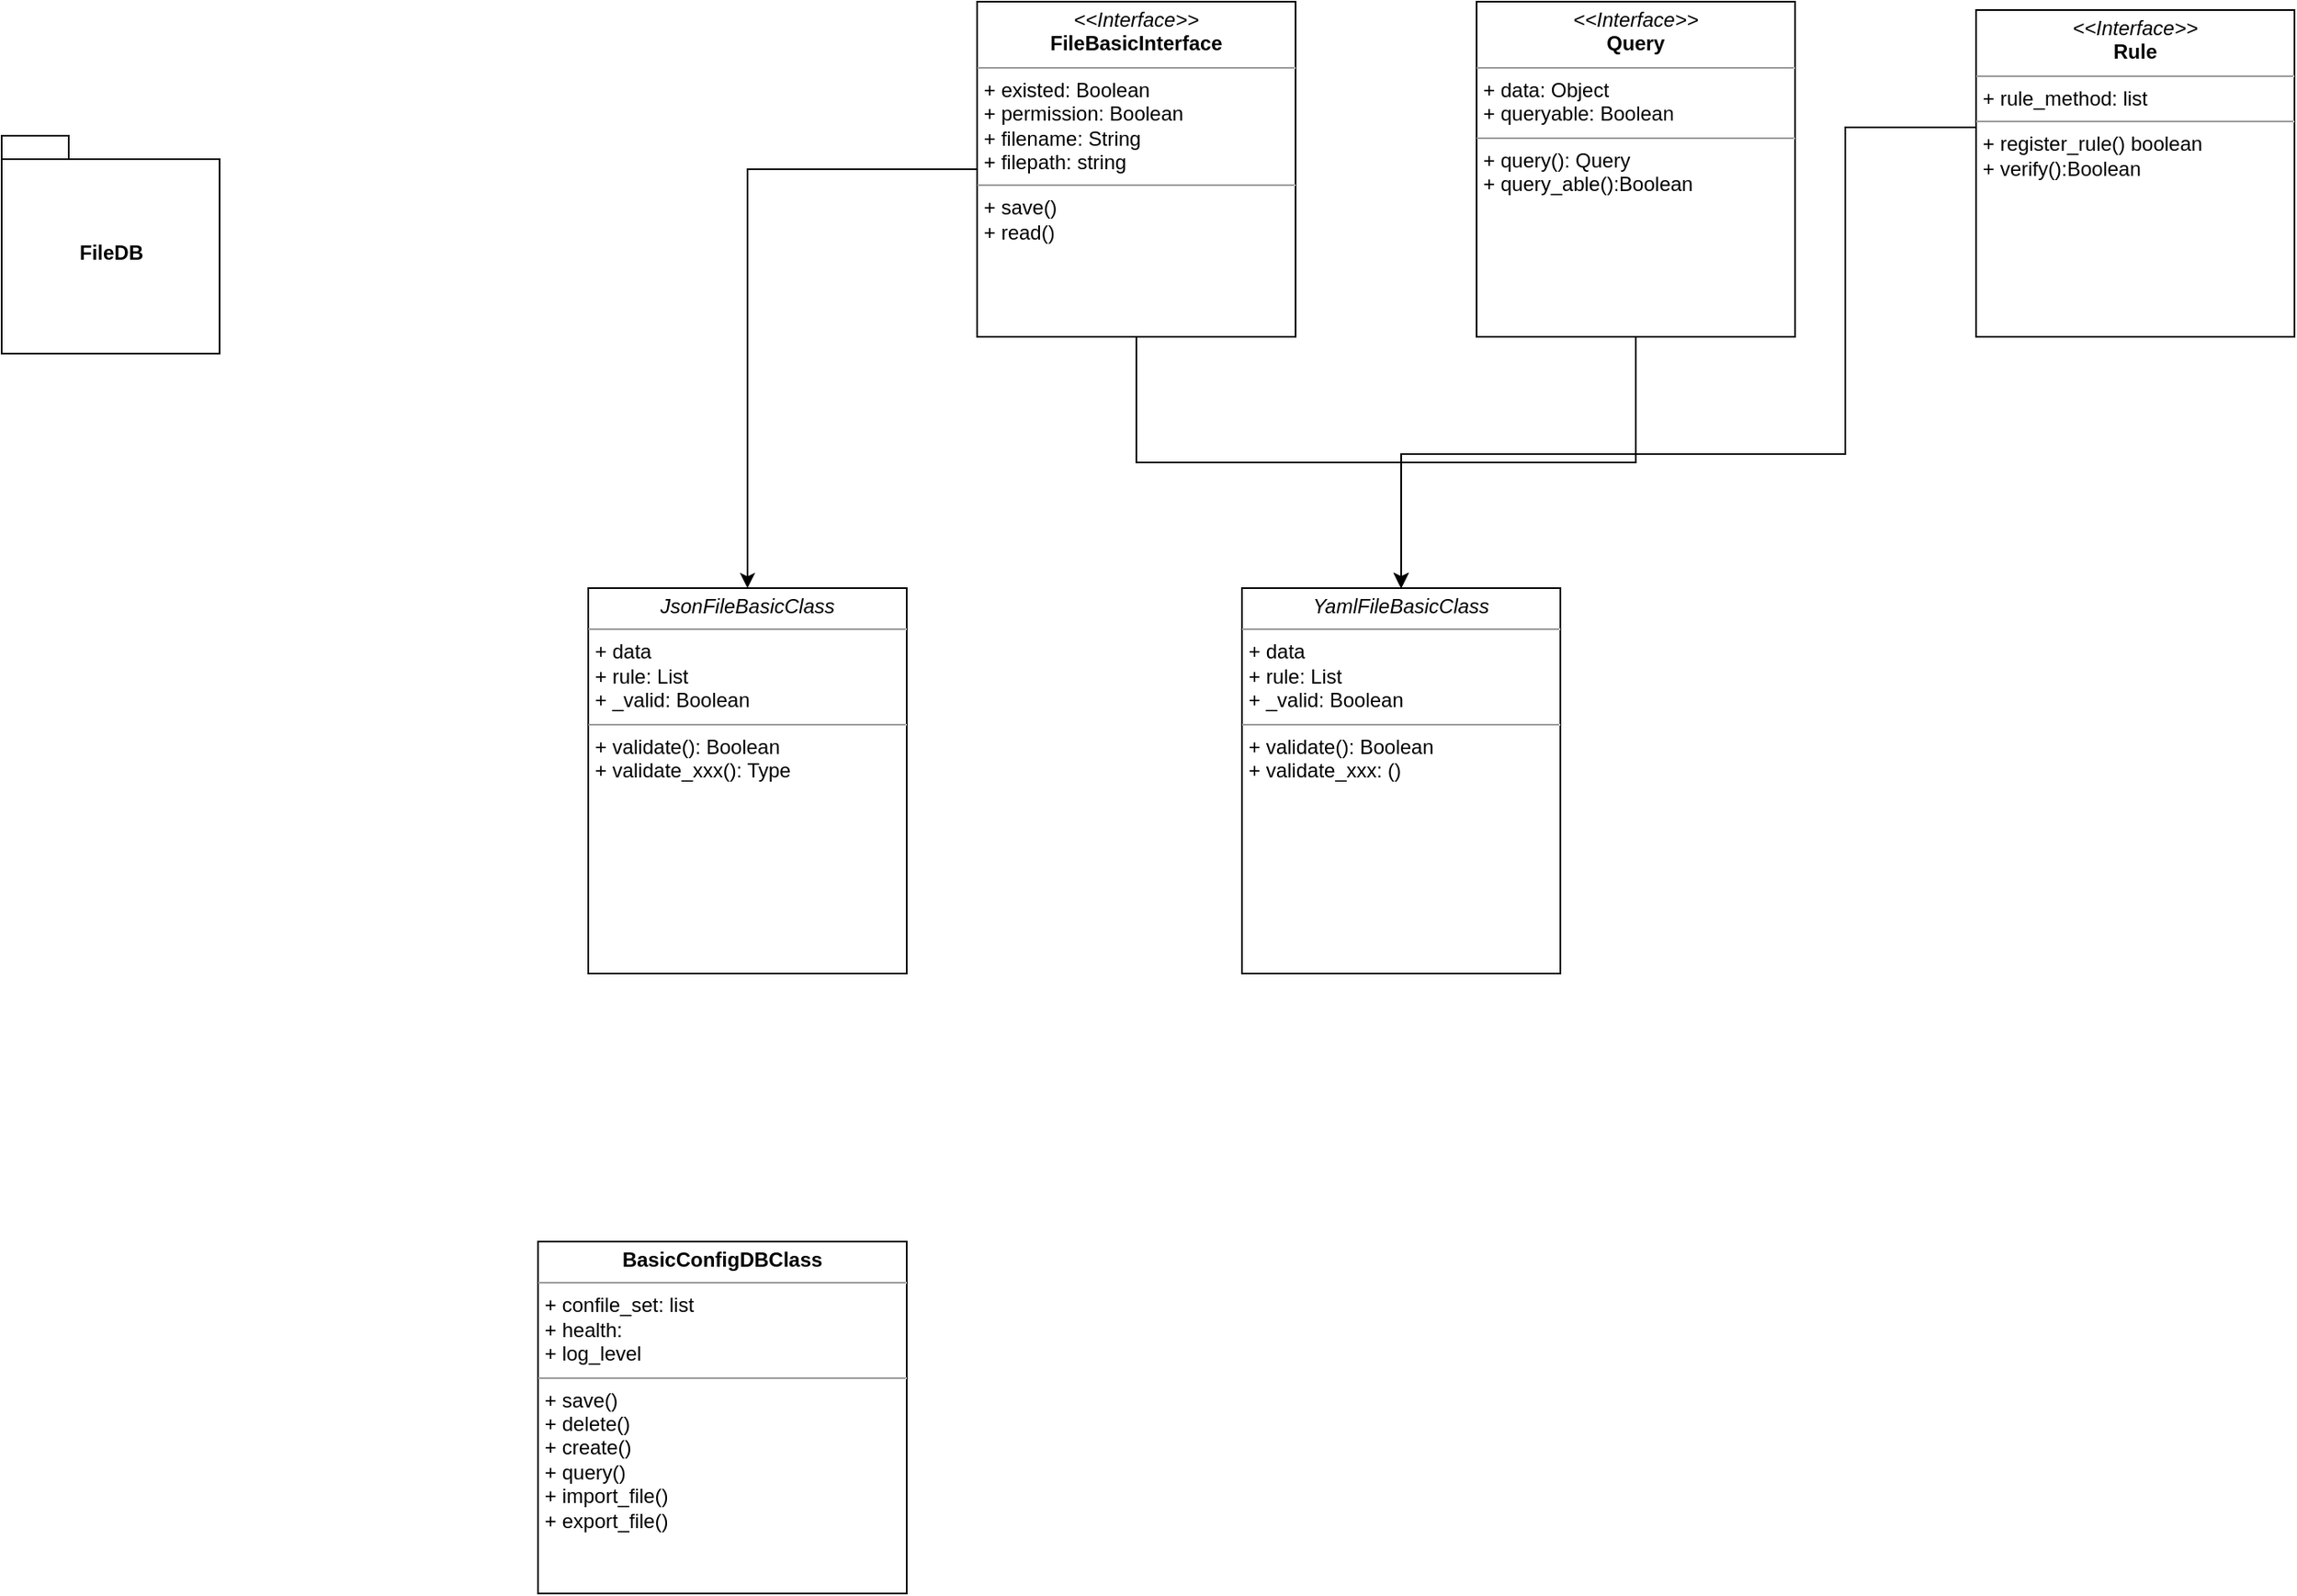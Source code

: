<mxfile version="12.2.4" pages="1"><diagram id="KiWvyhx3WY112VNSgc0o" name="Page-1"><mxGraphModel dx="2373" dy="900" grid="1" gridSize="10" guides="1" tooltips="1" connect="1" arrows="1" fold="1" page="1" pageScale="1" pageWidth="827" pageHeight="1169" math="0" shadow="0"><root><mxCell id="0"/><mxCell id="1" parent="0"/><mxCell id="3" value="FileDB" style="shape=folder;fontStyle=1;spacingTop=10;tabWidth=40;tabHeight=14;tabPosition=left;html=1;" parent="1" vertex="1"><mxGeometry x="110" y="170" width="130" height="130" as="geometry"/></mxCell><mxCell id="9" style="edgeStyle=orthogonalEdgeStyle;rounded=0;orthogonalLoop=1;jettySize=auto;html=1;entryX=0.5;entryY=0;entryDx=0;entryDy=0;" parent="1" source="7" edge="1" target="10"><mxGeometry relative="1" as="geometry"><mxPoint x="537.333" y="340" as="targetPoint"/></mxGeometry></mxCell><mxCell id="12" style="edgeStyle=orthogonalEdgeStyle;rounded=0;orthogonalLoop=1;jettySize=auto;html=1;entryX=0.5;entryY=0;entryDx=0;entryDy=0;" parent="1" source="7" target="11" edge="1"><mxGeometry relative="1" as="geometry"><mxPoint x="787" y="352" as="targetPoint"/><Array as="points"/></mxGeometry></mxCell><mxCell id="7" value="&lt;p style=&quot;margin: 0px ; margin-top: 4px ; text-align: center&quot;&gt;&lt;i&gt;&amp;lt;&amp;lt;Interface&amp;gt;&amp;gt;&lt;/i&gt;&lt;br&gt;&lt;b&gt;FileBasicInterface&lt;/b&gt;&lt;/p&gt;&lt;hr size=&quot;1&quot;&gt;&lt;p style=&quot;margin: 0px ; margin-left: 4px&quot;&gt;+ existed: Boolean&lt;br&gt;+ permission: Boolean&lt;/p&gt;&lt;p style=&quot;margin: 0px ; margin-left: 4px&quot;&gt;+ filename: String&lt;/p&gt;&lt;p style=&quot;margin: 0px ; margin-left: 4px&quot;&gt;+ filepath: string&lt;/p&gt;&lt;hr size=&quot;1&quot;&gt;&lt;p style=&quot;margin: 0px ; margin-left: 4px&quot;&gt;+ save()&lt;/p&gt;&lt;p style=&quot;margin: 0px ; margin-left: 4px&quot;&gt;+ read()&lt;/p&gt;" style="verticalAlign=top;align=left;overflow=fill;fontSize=12;fontFamily=Helvetica;html=1;" parent="1" vertex="1"><mxGeometry x="692" y="90" width="190" height="200" as="geometry"/></mxCell><mxCell id="10" value="&lt;p style=&quot;margin: 0px ; margin-top: 4px ; text-align: center&quot;&gt;&lt;i&gt;JsonFileBasicClass&lt;/i&gt;&lt;/p&gt;&lt;hr size=&quot;1&quot;&gt;&lt;p style=&quot;margin: 0px ; margin-left: 4px&quot;&gt;&lt;span&gt;+ data&lt;/span&gt;&lt;/p&gt;&lt;p style=&quot;margin: 0px ; margin-left: 4px&quot;&gt;&lt;span&gt;+ rule: List&lt;/span&gt;&lt;br&gt;&lt;/p&gt;&lt;p style=&quot;margin: 0px ; margin-left: 4px&quot;&gt;+ _valid: Boolean&lt;/p&gt;&lt;hr size=&quot;1&quot;&gt;&lt;p style=&quot;margin: 0px ; margin-left: 4px&quot;&gt;+ validate(): Boolean&lt;br&gt;+ validate_xxx(): Type&lt;/p&gt;" style="verticalAlign=top;align=left;overflow=fill;fontSize=12;fontFamily=Helvetica;html=1;" parent="1" vertex="1"><mxGeometry x="460" y="440" width="190" height="230" as="geometry"/></mxCell><mxCell id="11" value="&lt;p style=&quot;margin: 0px ; margin-top: 4px ; text-align: center&quot;&gt;&lt;i&gt;YamlFileBasicClass&lt;/i&gt;&lt;/p&gt;&lt;hr size=&quot;1&quot;&gt;&lt;p style=&quot;margin: 0px ; margin-left: 4px&quot;&gt;&lt;span&gt;+ data&lt;/span&gt;&lt;/p&gt;&lt;p style=&quot;margin: 0px ; margin-left: 4px&quot;&gt;&lt;span&gt;+ rule: List&lt;/span&gt;&lt;br&gt;&lt;/p&gt;&lt;p style=&quot;margin: 0px ; margin-left: 4px&quot;&gt;+ _valid: Boolean&lt;/p&gt;&lt;hr size=&quot;1&quot;&gt;&lt;p style=&quot;margin: 0px ; margin-left: 4px&quot;&gt;+ validate(): Boolean&lt;br&gt;+ validate_xxx: ()&lt;/p&gt;" style="verticalAlign=top;align=left;overflow=fill;fontSize=12;fontFamily=Helvetica;html=1;" parent="1" vertex="1"><mxGeometry x="850" y="440" width="190" height="230" as="geometry"/></mxCell><mxCell id="13" style="edgeStyle=orthogonalEdgeStyle;rounded=0;orthogonalLoop=1;jettySize=auto;html=1;exitX=0.5;exitY=1;exitDx=0;exitDy=0;" edge="1" parent="1" source="11" target="11"><mxGeometry relative="1" as="geometry"/></mxCell><mxCell id="19" style="edgeStyle=orthogonalEdgeStyle;rounded=0;orthogonalLoop=1;jettySize=auto;html=1;" edge="1" parent="1" source="14" target="11"><mxGeometry relative="1" as="geometry"/></mxCell><mxCell id="14" value="&lt;p style=&quot;margin: 0px ; margin-top: 4px ; text-align: center&quot;&gt;&lt;i&gt;&amp;lt;&amp;lt;Interface&amp;gt;&amp;gt;&lt;/i&gt;&lt;br&gt;&lt;b&gt;Query&lt;/b&gt;&lt;/p&gt;&lt;hr size=&quot;1&quot;&gt;&lt;p style=&quot;margin: 0px ; margin-left: 4px&quot;&gt;+ data: Object&lt;br&gt;+ queryable: Boolean&lt;/p&gt;&lt;hr size=&quot;1&quot;&gt;&lt;p style=&quot;margin: 0px ; margin-left: 4px&quot;&gt;+ query(): Query&lt;br&gt;+ query_able():Boolean&amp;nbsp;&lt;/p&gt;" style="verticalAlign=top;align=left;overflow=fill;fontSize=12;fontFamily=Helvetica;html=1;" vertex="1" parent="1"><mxGeometry x="990" y="90" width="190" height="200" as="geometry"/></mxCell><mxCell id="17" value="&lt;p style=&quot;margin: 0px ; margin-top: 4px ; text-align: center&quot;&gt;&lt;b&gt;BasicConfigDBClass&lt;/b&gt;&lt;/p&gt;&lt;hr size=&quot;1&quot;&gt;&lt;p style=&quot;margin: 0px ; margin-left: 4px&quot;&gt;+ confile_set: list&lt;/p&gt;&lt;p style=&quot;margin: 0px ; margin-left: 4px&quot;&gt;+ health:&amp;nbsp;&lt;/p&gt;&lt;p style=&quot;margin: 0px ; margin-left: 4px&quot;&gt;+ log_level&lt;/p&gt;&lt;hr size=&quot;1&quot;&gt;&lt;p style=&quot;margin: 0px ; margin-left: 4px&quot;&gt;+ save()&lt;/p&gt;&lt;p style=&quot;margin: 0px ; margin-left: 4px&quot;&gt;+ delete()&lt;/p&gt;&lt;p style=&quot;margin: 0px ; margin-left: 4px&quot;&gt;+ create()&lt;/p&gt;&lt;p style=&quot;margin: 0px ; margin-left: 4px&quot;&gt;+ query()&lt;/p&gt;&lt;p style=&quot;margin: 0px ; margin-left: 4px&quot;&gt;+ import_file()&lt;/p&gt;&lt;p style=&quot;margin: 0px ; margin-left: 4px&quot;&gt;+ export_file()&amp;nbsp;&lt;/p&gt;" style="verticalAlign=top;align=left;overflow=fill;fontSize=12;fontFamily=Helvetica;html=1;" vertex="1" parent="1"><mxGeometry x="430" y="830" width="220" height="210" as="geometry"/></mxCell><mxCell id="20" style="edgeStyle=orthogonalEdgeStyle;rounded=0;orthogonalLoop=1;jettySize=auto;html=1;entryX=0.5;entryY=0;entryDx=0;entryDy=0;" edge="1" parent="1" source="18" target="11"><mxGeometry relative="1" as="geometry"><Array as="points"><mxPoint x="1210" y="165"/><mxPoint x="1210" y="360"/><mxPoint x="945" y="360"/></Array></mxGeometry></mxCell><mxCell id="18" value="&lt;p style=&quot;margin: 0px ; margin-top: 4px ; text-align: center&quot;&gt;&lt;i&gt;&amp;lt;&amp;lt;Interface&amp;gt;&amp;gt;&lt;/i&gt;&lt;br&gt;&lt;b&gt;Rule&lt;/b&gt;&lt;/p&gt;&lt;hr size=&quot;1&quot;&gt;&lt;p style=&quot;margin: 0px ; margin-left: 4px&quot;&gt;+ rule_method: list&lt;br&gt;&lt;/p&gt;&lt;hr size=&quot;1&quot;&gt;&lt;p style=&quot;margin: 0px ; margin-left: 4px&quot;&gt;+ register_rule() boolean&lt;br&gt;+ verify():Boolean&amp;nbsp;&lt;/p&gt;" style="verticalAlign=top;align=left;overflow=fill;fontSize=12;fontFamily=Helvetica;html=1;" vertex="1" parent="1"><mxGeometry x="1288" y="95" width="190" height="195" as="geometry"/></mxCell></root></mxGraphModel></diagram></mxfile>